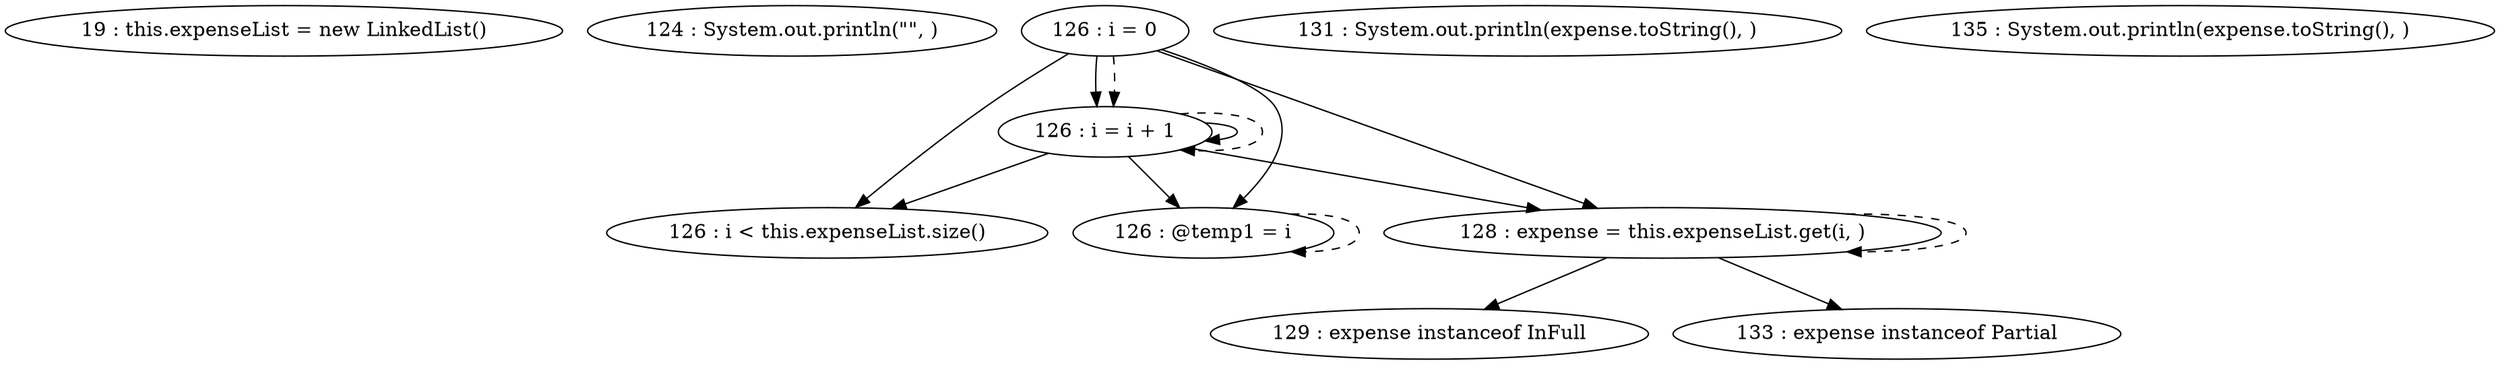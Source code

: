 digraph G {
"19 : this.expenseList = new LinkedList()"
"124 : System.out.println(\"\", )"
"126 : i = 0"
"126 : i = 0" -> "126 : i < this.expenseList.size()"
"126 : i = 0" -> "126 : @temp1 = i"
"126 : i = 0" -> "126 : i = i + 1"
"126 : i = 0" -> "128 : expense = this.expenseList.get(i, )"
"126 : i = 0" -> "126 : i = i + 1" [style=dashed]
"126 : i < this.expenseList.size()"
"128 : expense = this.expenseList.get(i, )"
"128 : expense = this.expenseList.get(i, )" -> "129 : expense instanceof InFull"
"128 : expense = this.expenseList.get(i, )" -> "133 : expense instanceof Partial"
"128 : expense = this.expenseList.get(i, )" -> "128 : expense = this.expenseList.get(i, )" [style=dashed]
"129 : expense instanceof InFull"
"131 : System.out.println(expense.toString(), )"
"133 : expense instanceof Partial"
"135 : System.out.println(expense.toString(), )"
"126 : @temp1 = i"
"126 : @temp1 = i" -> "126 : @temp1 = i" [style=dashed]
"126 : i = i + 1"
"126 : i = i + 1" -> "126 : i < this.expenseList.size()"
"126 : i = i + 1" -> "126 : @temp1 = i"
"126 : i = i + 1" -> "126 : i = i + 1"
"126 : i = i + 1" -> "128 : expense = this.expenseList.get(i, )"
"126 : i = i + 1" -> "126 : i = i + 1" [style=dashed]
}